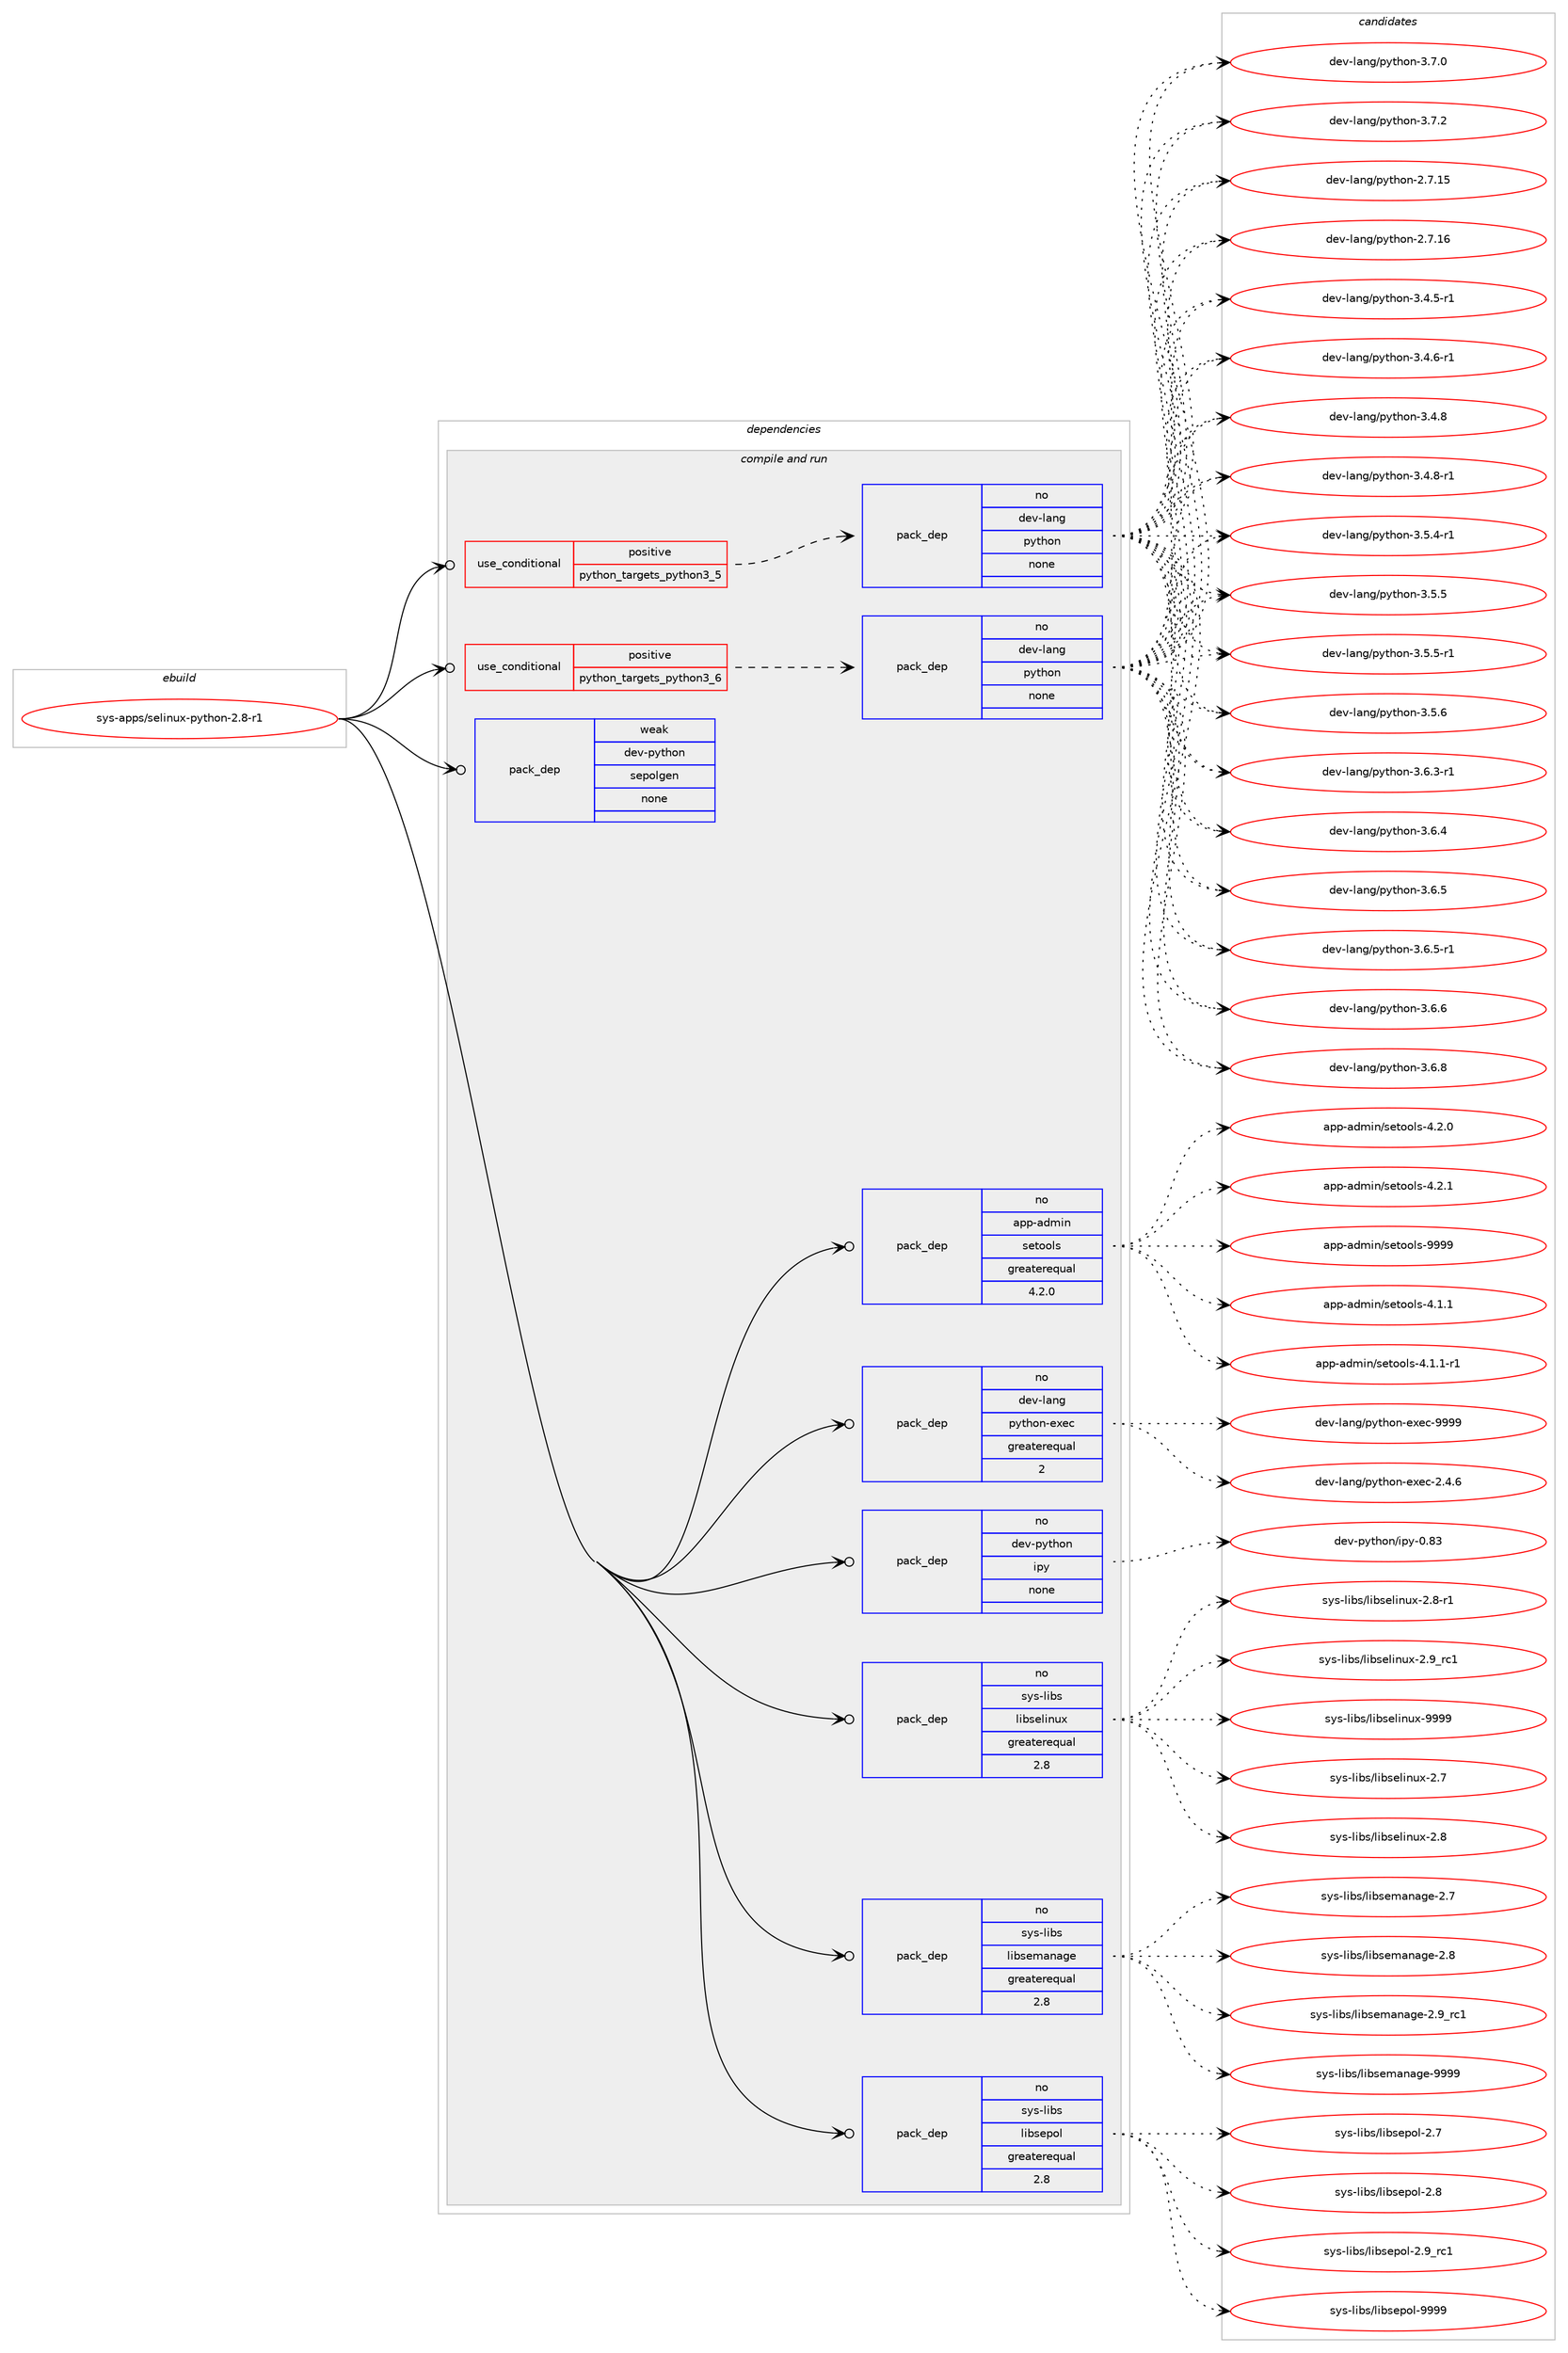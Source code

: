 digraph prolog {

# *************
# Graph options
# *************

newrank=true;
concentrate=true;
compound=true;
graph [rankdir=LR,fontname=Helvetica,fontsize=10,ranksep=1.5];#, ranksep=2.5, nodesep=0.2];
edge  [arrowhead=vee];
node  [fontname=Helvetica,fontsize=10];

# **********
# The ebuild
# **********

subgraph cluster_leftcol {
color=gray;
rank=same;
label=<<i>ebuild</i>>;
id [label="sys-apps/selinux-python-2.8-r1", color=red, width=4, href="../sys-apps/selinux-python-2.8-r1.svg"];
}

# ****************
# The dependencies
# ****************

subgraph cluster_midcol {
color=gray;
label=<<i>dependencies</i>>;
subgraph cluster_compile {
fillcolor="#eeeeee";
style=filled;
label=<<i>compile</i>>;
}
subgraph cluster_compileandrun {
fillcolor="#eeeeee";
style=filled;
label=<<i>compile and run</i>>;
subgraph cond457112 {
dependency1714605 [label=<<TABLE BORDER="0" CELLBORDER="1" CELLSPACING="0" CELLPADDING="4"><TR><TD ROWSPAN="3" CELLPADDING="10">use_conditional</TD></TR><TR><TD>positive</TD></TR><TR><TD>python_targets_python3_5</TD></TR></TABLE>>, shape=none, color=red];
subgraph pack1229461 {
dependency1714606 [label=<<TABLE BORDER="0" CELLBORDER="1" CELLSPACING="0" CELLPADDING="4" WIDTH="220"><TR><TD ROWSPAN="6" CELLPADDING="30">pack_dep</TD></TR><TR><TD WIDTH="110">no</TD></TR><TR><TD>dev-lang</TD></TR><TR><TD>python</TD></TR><TR><TD>none</TD></TR><TR><TD></TD></TR></TABLE>>, shape=none, color=blue];
}
dependency1714605:e -> dependency1714606:w [weight=20,style="dashed",arrowhead="vee"];
}
id:e -> dependency1714605:w [weight=20,style="solid",arrowhead="odotvee"];
subgraph cond457113 {
dependency1714607 [label=<<TABLE BORDER="0" CELLBORDER="1" CELLSPACING="0" CELLPADDING="4"><TR><TD ROWSPAN="3" CELLPADDING="10">use_conditional</TD></TR><TR><TD>positive</TD></TR><TR><TD>python_targets_python3_6</TD></TR></TABLE>>, shape=none, color=red];
subgraph pack1229462 {
dependency1714608 [label=<<TABLE BORDER="0" CELLBORDER="1" CELLSPACING="0" CELLPADDING="4" WIDTH="220"><TR><TD ROWSPAN="6" CELLPADDING="30">pack_dep</TD></TR><TR><TD WIDTH="110">no</TD></TR><TR><TD>dev-lang</TD></TR><TR><TD>python</TD></TR><TR><TD>none</TD></TR><TR><TD></TD></TR></TABLE>>, shape=none, color=blue];
}
dependency1714607:e -> dependency1714608:w [weight=20,style="dashed",arrowhead="vee"];
}
id:e -> dependency1714607:w [weight=20,style="solid",arrowhead="odotvee"];
subgraph pack1229463 {
dependency1714609 [label=<<TABLE BORDER="0" CELLBORDER="1" CELLSPACING="0" CELLPADDING="4" WIDTH="220"><TR><TD ROWSPAN="6" CELLPADDING="30">pack_dep</TD></TR><TR><TD WIDTH="110">no</TD></TR><TR><TD>app-admin</TD></TR><TR><TD>setools</TD></TR><TR><TD>greaterequal</TD></TR><TR><TD>4.2.0</TD></TR></TABLE>>, shape=none, color=blue];
}
id:e -> dependency1714609:w [weight=20,style="solid",arrowhead="odotvee"];
subgraph pack1229464 {
dependency1714610 [label=<<TABLE BORDER="0" CELLBORDER="1" CELLSPACING="0" CELLPADDING="4" WIDTH="220"><TR><TD ROWSPAN="6" CELLPADDING="30">pack_dep</TD></TR><TR><TD WIDTH="110">no</TD></TR><TR><TD>dev-lang</TD></TR><TR><TD>python-exec</TD></TR><TR><TD>greaterequal</TD></TR><TR><TD>2</TD></TR></TABLE>>, shape=none, color=blue];
}
id:e -> dependency1714610:w [weight=20,style="solid",arrowhead="odotvee"];
subgraph pack1229465 {
dependency1714611 [label=<<TABLE BORDER="0" CELLBORDER="1" CELLSPACING="0" CELLPADDING="4" WIDTH="220"><TR><TD ROWSPAN="6" CELLPADDING="30">pack_dep</TD></TR><TR><TD WIDTH="110">no</TD></TR><TR><TD>dev-python</TD></TR><TR><TD>ipy</TD></TR><TR><TD>none</TD></TR><TR><TD></TD></TR></TABLE>>, shape=none, color=blue];
}
id:e -> dependency1714611:w [weight=20,style="solid",arrowhead="odotvee"];
subgraph pack1229466 {
dependency1714612 [label=<<TABLE BORDER="0" CELLBORDER="1" CELLSPACING="0" CELLPADDING="4" WIDTH="220"><TR><TD ROWSPAN="6" CELLPADDING="30">pack_dep</TD></TR><TR><TD WIDTH="110">no</TD></TR><TR><TD>sys-libs</TD></TR><TR><TD>libselinux</TD></TR><TR><TD>greaterequal</TD></TR><TR><TD>2.8</TD></TR></TABLE>>, shape=none, color=blue];
}
id:e -> dependency1714612:w [weight=20,style="solid",arrowhead="odotvee"];
subgraph pack1229467 {
dependency1714613 [label=<<TABLE BORDER="0" CELLBORDER="1" CELLSPACING="0" CELLPADDING="4" WIDTH="220"><TR><TD ROWSPAN="6" CELLPADDING="30">pack_dep</TD></TR><TR><TD WIDTH="110">no</TD></TR><TR><TD>sys-libs</TD></TR><TR><TD>libsemanage</TD></TR><TR><TD>greaterequal</TD></TR><TR><TD>2.8</TD></TR></TABLE>>, shape=none, color=blue];
}
id:e -> dependency1714613:w [weight=20,style="solid",arrowhead="odotvee"];
subgraph pack1229468 {
dependency1714614 [label=<<TABLE BORDER="0" CELLBORDER="1" CELLSPACING="0" CELLPADDING="4" WIDTH="220"><TR><TD ROWSPAN="6" CELLPADDING="30">pack_dep</TD></TR><TR><TD WIDTH="110">no</TD></TR><TR><TD>sys-libs</TD></TR><TR><TD>libsepol</TD></TR><TR><TD>greaterequal</TD></TR><TR><TD>2.8</TD></TR></TABLE>>, shape=none, color=blue];
}
id:e -> dependency1714614:w [weight=20,style="solid",arrowhead="odotvee"];
subgraph pack1229469 {
dependency1714615 [label=<<TABLE BORDER="0" CELLBORDER="1" CELLSPACING="0" CELLPADDING="4" WIDTH="220"><TR><TD ROWSPAN="6" CELLPADDING="30">pack_dep</TD></TR><TR><TD WIDTH="110">weak</TD></TR><TR><TD>dev-python</TD></TR><TR><TD>sepolgen</TD></TR><TR><TD>none</TD></TR><TR><TD></TD></TR></TABLE>>, shape=none, color=blue];
}
id:e -> dependency1714615:w [weight=20,style="solid",arrowhead="odotvee"];
}
subgraph cluster_run {
fillcolor="#eeeeee";
style=filled;
label=<<i>run</i>>;
}
}

# **************
# The candidates
# **************

subgraph cluster_choices {
rank=same;
color=gray;
label=<<i>candidates</i>>;

subgraph choice1229461 {
color=black;
nodesep=1;
choice10010111845108971101034711212111610411111045504655464953 [label="dev-lang/python-2.7.15", color=red, width=4,href="../dev-lang/python-2.7.15.svg"];
choice10010111845108971101034711212111610411111045504655464954 [label="dev-lang/python-2.7.16", color=red, width=4,href="../dev-lang/python-2.7.16.svg"];
choice1001011184510897110103471121211161041111104551465246534511449 [label="dev-lang/python-3.4.5-r1", color=red, width=4,href="../dev-lang/python-3.4.5-r1.svg"];
choice1001011184510897110103471121211161041111104551465246544511449 [label="dev-lang/python-3.4.6-r1", color=red, width=4,href="../dev-lang/python-3.4.6-r1.svg"];
choice100101118451089711010347112121116104111110455146524656 [label="dev-lang/python-3.4.8", color=red, width=4,href="../dev-lang/python-3.4.8.svg"];
choice1001011184510897110103471121211161041111104551465246564511449 [label="dev-lang/python-3.4.8-r1", color=red, width=4,href="../dev-lang/python-3.4.8-r1.svg"];
choice1001011184510897110103471121211161041111104551465346524511449 [label="dev-lang/python-3.5.4-r1", color=red, width=4,href="../dev-lang/python-3.5.4-r1.svg"];
choice100101118451089711010347112121116104111110455146534653 [label="dev-lang/python-3.5.5", color=red, width=4,href="../dev-lang/python-3.5.5.svg"];
choice1001011184510897110103471121211161041111104551465346534511449 [label="dev-lang/python-3.5.5-r1", color=red, width=4,href="../dev-lang/python-3.5.5-r1.svg"];
choice100101118451089711010347112121116104111110455146534654 [label="dev-lang/python-3.5.6", color=red, width=4,href="../dev-lang/python-3.5.6.svg"];
choice1001011184510897110103471121211161041111104551465446514511449 [label="dev-lang/python-3.6.3-r1", color=red, width=4,href="../dev-lang/python-3.6.3-r1.svg"];
choice100101118451089711010347112121116104111110455146544652 [label="dev-lang/python-3.6.4", color=red, width=4,href="../dev-lang/python-3.6.4.svg"];
choice100101118451089711010347112121116104111110455146544653 [label="dev-lang/python-3.6.5", color=red, width=4,href="../dev-lang/python-3.6.5.svg"];
choice1001011184510897110103471121211161041111104551465446534511449 [label="dev-lang/python-3.6.5-r1", color=red, width=4,href="../dev-lang/python-3.6.5-r1.svg"];
choice100101118451089711010347112121116104111110455146544654 [label="dev-lang/python-3.6.6", color=red, width=4,href="../dev-lang/python-3.6.6.svg"];
choice100101118451089711010347112121116104111110455146544656 [label="dev-lang/python-3.6.8", color=red, width=4,href="../dev-lang/python-3.6.8.svg"];
choice100101118451089711010347112121116104111110455146554648 [label="dev-lang/python-3.7.0", color=red, width=4,href="../dev-lang/python-3.7.0.svg"];
choice100101118451089711010347112121116104111110455146554650 [label="dev-lang/python-3.7.2", color=red, width=4,href="../dev-lang/python-3.7.2.svg"];
dependency1714606:e -> choice10010111845108971101034711212111610411111045504655464953:w [style=dotted,weight="100"];
dependency1714606:e -> choice10010111845108971101034711212111610411111045504655464954:w [style=dotted,weight="100"];
dependency1714606:e -> choice1001011184510897110103471121211161041111104551465246534511449:w [style=dotted,weight="100"];
dependency1714606:e -> choice1001011184510897110103471121211161041111104551465246544511449:w [style=dotted,weight="100"];
dependency1714606:e -> choice100101118451089711010347112121116104111110455146524656:w [style=dotted,weight="100"];
dependency1714606:e -> choice1001011184510897110103471121211161041111104551465246564511449:w [style=dotted,weight="100"];
dependency1714606:e -> choice1001011184510897110103471121211161041111104551465346524511449:w [style=dotted,weight="100"];
dependency1714606:e -> choice100101118451089711010347112121116104111110455146534653:w [style=dotted,weight="100"];
dependency1714606:e -> choice1001011184510897110103471121211161041111104551465346534511449:w [style=dotted,weight="100"];
dependency1714606:e -> choice100101118451089711010347112121116104111110455146534654:w [style=dotted,weight="100"];
dependency1714606:e -> choice1001011184510897110103471121211161041111104551465446514511449:w [style=dotted,weight="100"];
dependency1714606:e -> choice100101118451089711010347112121116104111110455146544652:w [style=dotted,weight="100"];
dependency1714606:e -> choice100101118451089711010347112121116104111110455146544653:w [style=dotted,weight="100"];
dependency1714606:e -> choice1001011184510897110103471121211161041111104551465446534511449:w [style=dotted,weight="100"];
dependency1714606:e -> choice100101118451089711010347112121116104111110455146544654:w [style=dotted,weight="100"];
dependency1714606:e -> choice100101118451089711010347112121116104111110455146544656:w [style=dotted,weight="100"];
dependency1714606:e -> choice100101118451089711010347112121116104111110455146554648:w [style=dotted,weight="100"];
dependency1714606:e -> choice100101118451089711010347112121116104111110455146554650:w [style=dotted,weight="100"];
}
subgraph choice1229462 {
color=black;
nodesep=1;
choice10010111845108971101034711212111610411111045504655464953 [label="dev-lang/python-2.7.15", color=red, width=4,href="../dev-lang/python-2.7.15.svg"];
choice10010111845108971101034711212111610411111045504655464954 [label="dev-lang/python-2.7.16", color=red, width=4,href="../dev-lang/python-2.7.16.svg"];
choice1001011184510897110103471121211161041111104551465246534511449 [label="dev-lang/python-3.4.5-r1", color=red, width=4,href="../dev-lang/python-3.4.5-r1.svg"];
choice1001011184510897110103471121211161041111104551465246544511449 [label="dev-lang/python-3.4.6-r1", color=red, width=4,href="../dev-lang/python-3.4.6-r1.svg"];
choice100101118451089711010347112121116104111110455146524656 [label="dev-lang/python-3.4.8", color=red, width=4,href="../dev-lang/python-3.4.8.svg"];
choice1001011184510897110103471121211161041111104551465246564511449 [label="dev-lang/python-3.4.8-r1", color=red, width=4,href="../dev-lang/python-3.4.8-r1.svg"];
choice1001011184510897110103471121211161041111104551465346524511449 [label="dev-lang/python-3.5.4-r1", color=red, width=4,href="../dev-lang/python-3.5.4-r1.svg"];
choice100101118451089711010347112121116104111110455146534653 [label="dev-lang/python-3.5.5", color=red, width=4,href="../dev-lang/python-3.5.5.svg"];
choice1001011184510897110103471121211161041111104551465346534511449 [label="dev-lang/python-3.5.5-r1", color=red, width=4,href="../dev-lang/python-3.5.5-r1.svg"];
choice100101118451089711010347112121116104111110455146534654 [label="dev-lang/python-3.5.6", color=red, width=4,href="../dev-lang/python-3.5.6.svg"];
choice1001011184510897110103471121211161041111104551465446514511449 [label="dev-lang/python-3.6.3-r1", color=red, width=4,href="../dev-lang/python-3.6.3-r1.svg"];
choice100101118451089711010347112121116104111110455146544652 [label="dev-lang/python-3.6.4", color=red, width=4,href="../dev-lang/python-3.6.4.svg"];
choice100101118451089711010347112121116104111110455146544653 [label="dev-lang/python-3.6.5", color=red, width=4,href="../dev-lang/python-3.6.5.svg"];
choice1001011184510897110103471121211161041111104551465446534511449 [label="dev-lang/python-3.6.5-r1", color=red, width=4,href="../dev-lang/python-3.6.5-r1.svg"];
choice100101118451089711010347112121116104111110455146544654 [label="dev-lang/python-3.6.6", color=red, width=4,href="../dev-lang/python-3.6.6.svg"];
choice100101118451089711010347112121116104111110455146544656 [label="dev-lang/python-3.6.8", color=red, width=4,href="../dev-lang/python-3.6.8.svg"];
choice100101118451089711010347112121116104111110455146554648 [label="dev-lang/python-3.7.0", color=red, width=4,href="../dev-lang/python-3.7.0.svg"];
choice100101118451089711010347112121116104111110455146554650 [label="dev-lang/python-3.7.2", color=red, width=4,href="../dev-lang/python-3.7.2.svg"];
dependency1714608:e -> choice10010111845108971101034711212111610411111045504655464953:w [style=dotted,weight="100"];
dependency1714608:e -> choice10010111845108971101034711212111610411111045504655464954:w [style=dotted,weight="100"];
dependency1714608:e -> choice1001011184510897110103471121211161041111104551465246534511449:w [style=dotted,weight="100"];
dependency1714608:e -> choice1001011184510897110103471121211161041111104551465246544511449:w [style=dotted,weight="100"];
dependency1714608:e -> choice100101118451089711010347112121116104111110455146524656:w [style=dotted,weight="100"];
dependency1714608:e -> choice1001011184510897110103471121211161041111104551465246564511449:w [style=dotted,weight="100"];
dependency1714608:e -> choice1001011184510897110103471121211161041111104551465346524511449:w [style=dotted,weight="100"];
dependency1714608:e -> choice100101118451089711010347112121116104111110455146534653:w [style=dotted,weight="100"];
dependency1714608:e -> choice1001011184510897110103471121211161041111104551465346534511449:w [style=dotted,weight="100"];
dependency1714608:e -> choice100101118451089711010347112121116104111110455146534654:w [style=dotted,weight="100"];
dependency1714608:e -> choice1001011184510897110103471121211161041111104551465446514511449:w [style=dotted,weight="100"];
dependency1714608:e -> choice100101118451089711010347112121116104111110455146544652:w [style=dotted,weight="100"];
dependency1714608:e -> choice100101118451089711010347112121116104111110455146544653:w [style=dotted,weight="100"];
dependency1714608:e -> choice1001011184510897110103471121211161041111104551465446534511449:w [style=dotted,weight="100"];
dependency1714608:e -> choice100101118451089711010347112121116104111110455146544654:w [style=dotted,weight="100"];
dependency1714608:e -> choice100101118451089711010347112121116104111110455146544656:w [style=dotted,weight="100"];
dependency1714608:e -> choice100101118451089711010347112121116104111110455146554648:w [style=dotted,weight="100"];
dependency1714608:e -> choice100101118451089711010347112121116104111110455146554650:w [style=dotted,weight="100"];
}
subgraph choice1229463 {
color=black;
nodesep=1;
choice97112112459710010910511047115101116111111108115455246494649 [label="app-admin/setools-4.1.1", color=red, width=4,href="../app-admin/setools-4.1.1.svg"];
choice971121124597100109105110471151011161111111081154552464946494511449 [label="app-admin/setools-4.1.1-r1", color=red, width=4,href="../app-admin/setools-4.1.1-r1.svg"];
choice97112112459710010910511047115101116111111108115455246504648 [label="app-admin/setools-4.2.0", color=red, width=4,href="../app-admin/setools-4.2.0.svg"];
choice97112112459710010910511047115101116111111108115455246504649 [label="app-admin/setools-4.2.1", color=red, width=4,href="../app-admin/setools-4.2.1.svg"];
choice971121124597100109105110471151011161111111081154557575757 [label="app-admin/setools-9999", color=red, width=4,href="../app-admin/setools-9999.svg"];
dependency1714609:e -> choice97112112459710010910511047115101116111111108115455246494649:w [style=dotted,weight="100"];
dependency1714609:e -> choice971121124597100109105110471151011161111111081154552464946494511449:w [style=dotted,weight="100"];
dependency1714609:e -> choice97112112459710010910511047115101116111111108115455246504648:w [style=dotted,weight="100"];
dependency1714609:e -> choice97112112459710010910511047115101116111111108115455246504649:w [style=dotted,weight="100"];
dependency1714609:e -> choice971121124597100109105110471151011161111111081154557575757:w [style=dotted,weight="100"];
}
subgraph choice1229464 {
color=black;
nodesep=1;
choice1001011184510897110103471121211161041111104510112010199455046524654 [label="dev-lang/python-exec-2.4.6", color=red, width=4,href="../dev-lang/python-exec-2.4.6.svg"];
choice10010111845108971101034711212111610411111045101120101994557575757 [label="dev-lang/python-exec-9999", color=red, width=4,href="../dev-lang/python-exec-9999.svg"];
dependency1714610:e -> choice1001011184510897110103471121211161041111104510112010199455046524654:w [style=dotted,weight="100"];
dependency1714610:e -> choice10010111845108971101034711212111610411111045101120101994557575757:w [style=dotted,weight="100"];
}
subgraph choice1229465 {
color=black;
nodesep=1;
choice10010111845112121116104111110471051121214548465651 [label="dev-python/ipy-0.83", color=red, width=4,href="../dev-python/ipy-0.83.svg"];
dependency1714611:e -> choice10010111845112121116104111110471051121214548465651:w [style=dotted,weight="100"];
}
subgraph choice1229466 {
color=black;
nodesep=1;
choice1151211154510810598115471081059811510110810511011712045504655 [label="sys-libs/libselinux-2.7", color=red, width=4,href="../sys-libs/libselinux-2.7.svg"];
choice1151211154510810598115471081059811510110810511011712045504656 [label="sys-libs/libselinux-2.8", color=red, width=4,href="../sys-libs/libselinux-2.8.svg"];
choice11512111545108105981154710810598115101108105110117120455046564511449 [label="sys-libs/libselinux-2.8-r1", color=red, width=4,href="../sys-libs/libselinux-2.8-r1.svg"];
choice1151211154510810598115471081059811510110810511011712045504657951149949 [label="sys-libs/libselinux-2.9_rc1", color=red, width=4,href="../sys-libs/libselinux-2.9_rc1.svg"];
choice115121115451081059811547108105981151011081051101171204557575757 [label="sys-libs/libselinux-9999", color=red, width=4,href="../sys-libs/libselinux-9999.svg"];
dependency1714612:e -> choice1151211154510810598115471081059811510110810511011712045504655:w [style=dotted,weight="100"];
dependency1714612:e -> choice1151211154510810598115471081059811510110810511011712045504656:w [style=dotted,weight="100"];
dependency1714612:e -> choice11512111545108105981154710810598115101108105110117120455046564511449:w [style=dotted,weight="100"];
dependency1714612:e -> choice1151211154510810598115471081059811510110810511011712045504657951149949:w [style=dotted,weight="100"];
dependency1714612:e -> choice115121115451081059811547108105981151011081051101171204557575757:w [style=dotted,weight="100"];
}
subgraph choice1229467 {
color=black;
nodesep=1;
choice11512111545108105981154710810598115101109971109710310145504655 [label="sys-libs/libsemanage-2.7", color=red, width=4,href="../sys-libs/libsemanage-2.7.svg"];
choice11512111545108105981154710810598115101109971109710310145504656 [label="sys-libs/libsemanage-2.8", color=red, width=4,href="../sys-libs/libsemanage-2.8.svg"];
choice11512111545108105981154710810598115101109971109710310145504657951149949 [label="sys-libs/libsemanage-2.9_rc1", color=red, width=4,href="../sys-libs/libsemanage-2.9_rc1.svg"];
choice1151211154510810598115471081059811510110997110971031014557575757 [label="sys-libs/libsemanage-9999", color=red, width=4,href="../sys-libs/libsemanage-9999.svg"];
dependency1714613:e -> choice11512111545108105981154710810598115101109971109710310145504655:w [style=dotted,weight="100"];
dependency1714613:e -> choice11512111545108105981154710810598115101109971109710310145504656:w [style=dotted,weight="100"];
dependency1714613:e -> choice11512111545108105981154710810598115101109971109710310145504657951149949:w [style=dotted,weight="100"];
dependency1714613:e -> choice1151211154510810598115471081059811510110997110971031014557575757:w [style=dotted,weight="100"];
}
subgraph choice1229468 {
color=black;
nodesep=1;
choice1151211154510810598115471081059811510111211110845504655 [label="sys-libs/libsepol-2.7", color=red, width=4,href="../sys-libs/libsepol-2.7.svg"];
choice1151211154510810598115471081059811510111211110845504656 [label="sys-libs/libsepol-2.8", color=red, width=4,href="../sys-libs/libsepol-2.8.svg"];
choice1151211154510810598115471081059811510111211110845504657951149949 [label="sys-libs/libsepol-2.9_rc1", color=red, width=4,href="../sys-libs/libsepol-2.9_rc1.svg"];
choice115121115451081059811547108105981151011121111084557575757 [label="sys-libs/libsepol-9999", color=red, width=4,href="../sys-libs/libsepol-9999.svg"];
dependency1714614:e -> choice1151211154510810598115471081059811510111211110845504655:w [style=dotted,weight="100"];
dependency1714614:e -> choice1151211154510810598115471081059811510111211110845504656:w [style=dotted,weight="100"];
dependency1714614:e -> choice1151211154510810598115471081059811510111211110845504657951149949:w [style=dotted,weight="100"];
dependency1714614:e -> choice115121115451081059811547108105981151011121111084557575757:w [style=dotted,weight="100"];
}
subgraph choice1229469 {
color=black;
nodesep=1;
}
}

}
